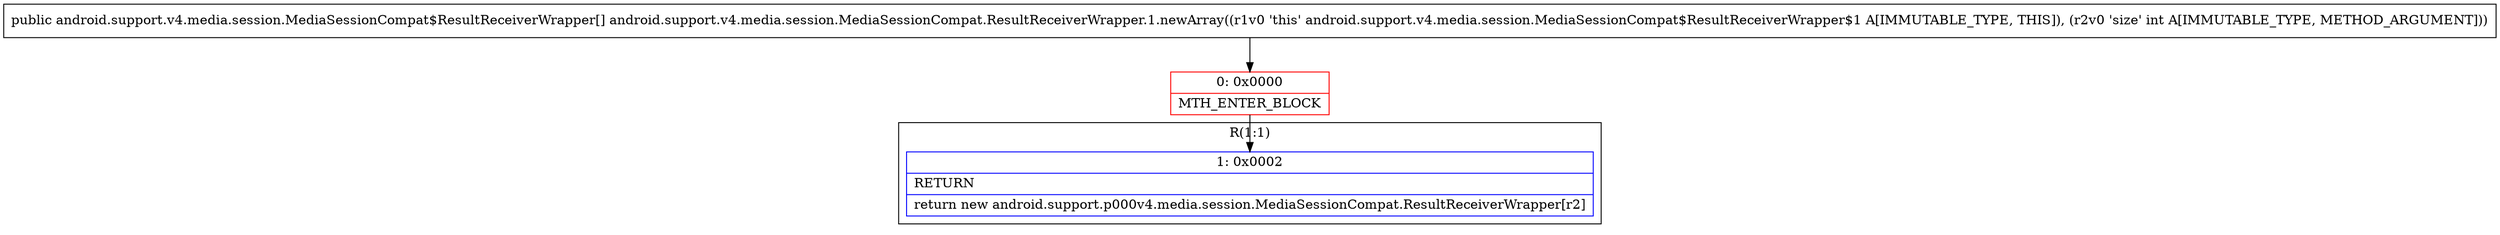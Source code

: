 digraph "CFG forandroid.support.v4.media.session.MediaSessionCompat.ResultReceiverWrapper.1.newArray(I)[Landroid\/support\/v4\/media\/session\/MediaSessionCompat$ResultReceiverWrapper;" {
subgraph cluster_Region_337937551 {
label = "R(1:1)";
node [shape=record,color=blue];
Node_1 [shape=record,label="{1\:\ 0x0002|RETURN\l|return new android.support.p000v4.media.session.MediaSessionCompat.ResultReceiverWrapper[r2]\l}"];
}
Node_0 [shape=record,color=red,label="{0\:\ 0x0000|MTH_ENTER_BLOCK\l}"];
MethodNode[shape=record,label="{public android.support.v4.media.session.MediaSessionCompat$ResultReceiverWrapper[] android.support.v4.media.session.MediaSessionCompat.ResultReceiverWrapper.1.newArray((r1v0 'this' android.support.v4.media.session.MediaSessionCompat$ResultReceiverWrapper$1 A[IMMUTABLE_TYPE, THIS]), (r2v0 'size' int A[IMMUTABLE_TYPE, METHOD_ARGUMENT])) }"];
MethodNode -> Node_0;
Node_0 -> Node_1;
}

